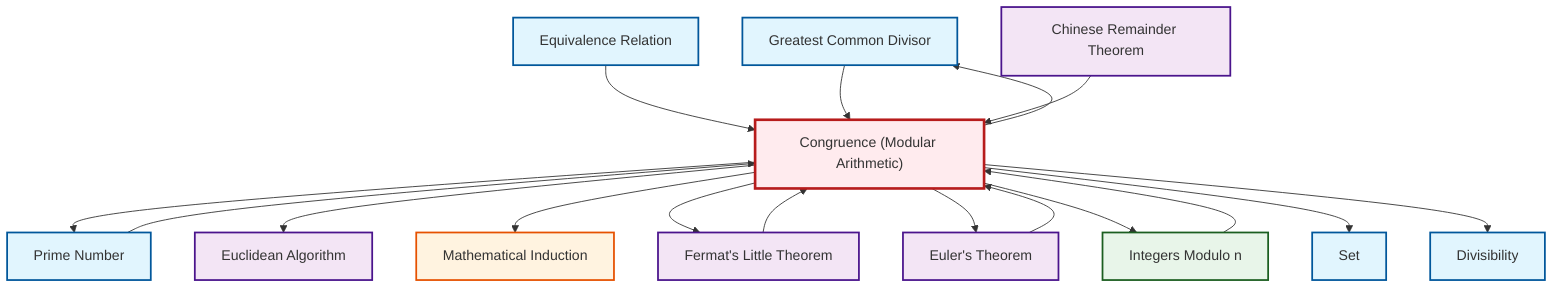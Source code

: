 graph TD
    classDef definition fill:#e1f5fe,stroke:#01579b,stroke-width:2px
    classDef theorem fill:#f3e5f5,stroke:#4a148c,stroke-width:2px
    classDef axiom fill:#fff3e0,stroke:#e65100,stroke-width:2px
    classDef example fill:#e8f5e9,stroke:#1b5e20,stroke-width:2px
    classDef current fill:#ffebee,stroke:#b71c1c,stroke-width:3px
    def-gcd["Greatest Common Divisor"]:::definition
    ex-quotient-integers-mod-n["Integers Modulo n"]:::example
    thm-fermat-little["Fermat's Little Theorem"]:::theorem
    thm-euler["Euler's Theorem"]:::theorem
    def-equivalence-relation["Equivalence Relation"]:::definition
    def-congruence["Congruence (Modular Arithmetic)"]:::definition
    def-divisibility["Divisibility"]:::definition
    thm-euclidean-algorithm["Euclidean Algorithm"]:::theorem
    thm-chinese-remainder["Chinese Remainder Theorem"]:::theorem
    def-set["Set"]:::definition
    def-prime["Prime Number"]:::definition
    ax-induction["Mathematical Induction"]:::axiom
    ex-quotient-integers-mod-n --> def-congruence
    def-congruence --> def-prime
    thm-euler --> def-congruence
    def-congruence --> thm-euclidean-algorithm
    def-congruence --> def-gcd
    def-congruence --> ax-induction
    def-congruence --> thm-fermat-little
    def-equivalence-relation --> def-congruence
    def-prime --> def-congruence
    def-congruence --> thm-euler
    def-gcd --> def-congruence
    thm-fermat-little --> def-congruence
    def-congruence --> ex-quotient-integers-mod-n
    thm-chinese-remainder --> def-congruence
    def-congruence --> def-set
    def-congruence --> def-divisibility
    class def-congruence current